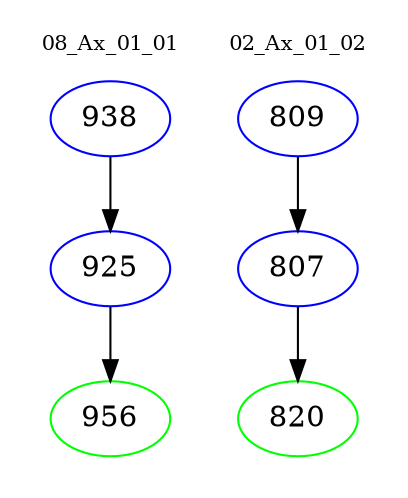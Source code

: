 digraph{
subgraph cluster_0 {
color = white
label = "08_Ax_01_01";
fontsize=10;
T0_938 [label="938", color="blue"]
T0_938 -> T0_925 [color="black"]
T0_925 [label="925", color="blue"]
T0_925 -> T0_956 [color="black"]
T0_956 [label="956", color="green"]
}
subgraph cluster_1 {
color = white
label = "02_Ax_01_02";
fontsize=10;
T1_809 [label="809", color="blue"]
T1_809 -> T1_807 [color="black"]
T1_807 [label="807", color="blue"]
T1_807 -> T1_820 [color="black"]
T1_820 [label="820", color="green"]
}
}
